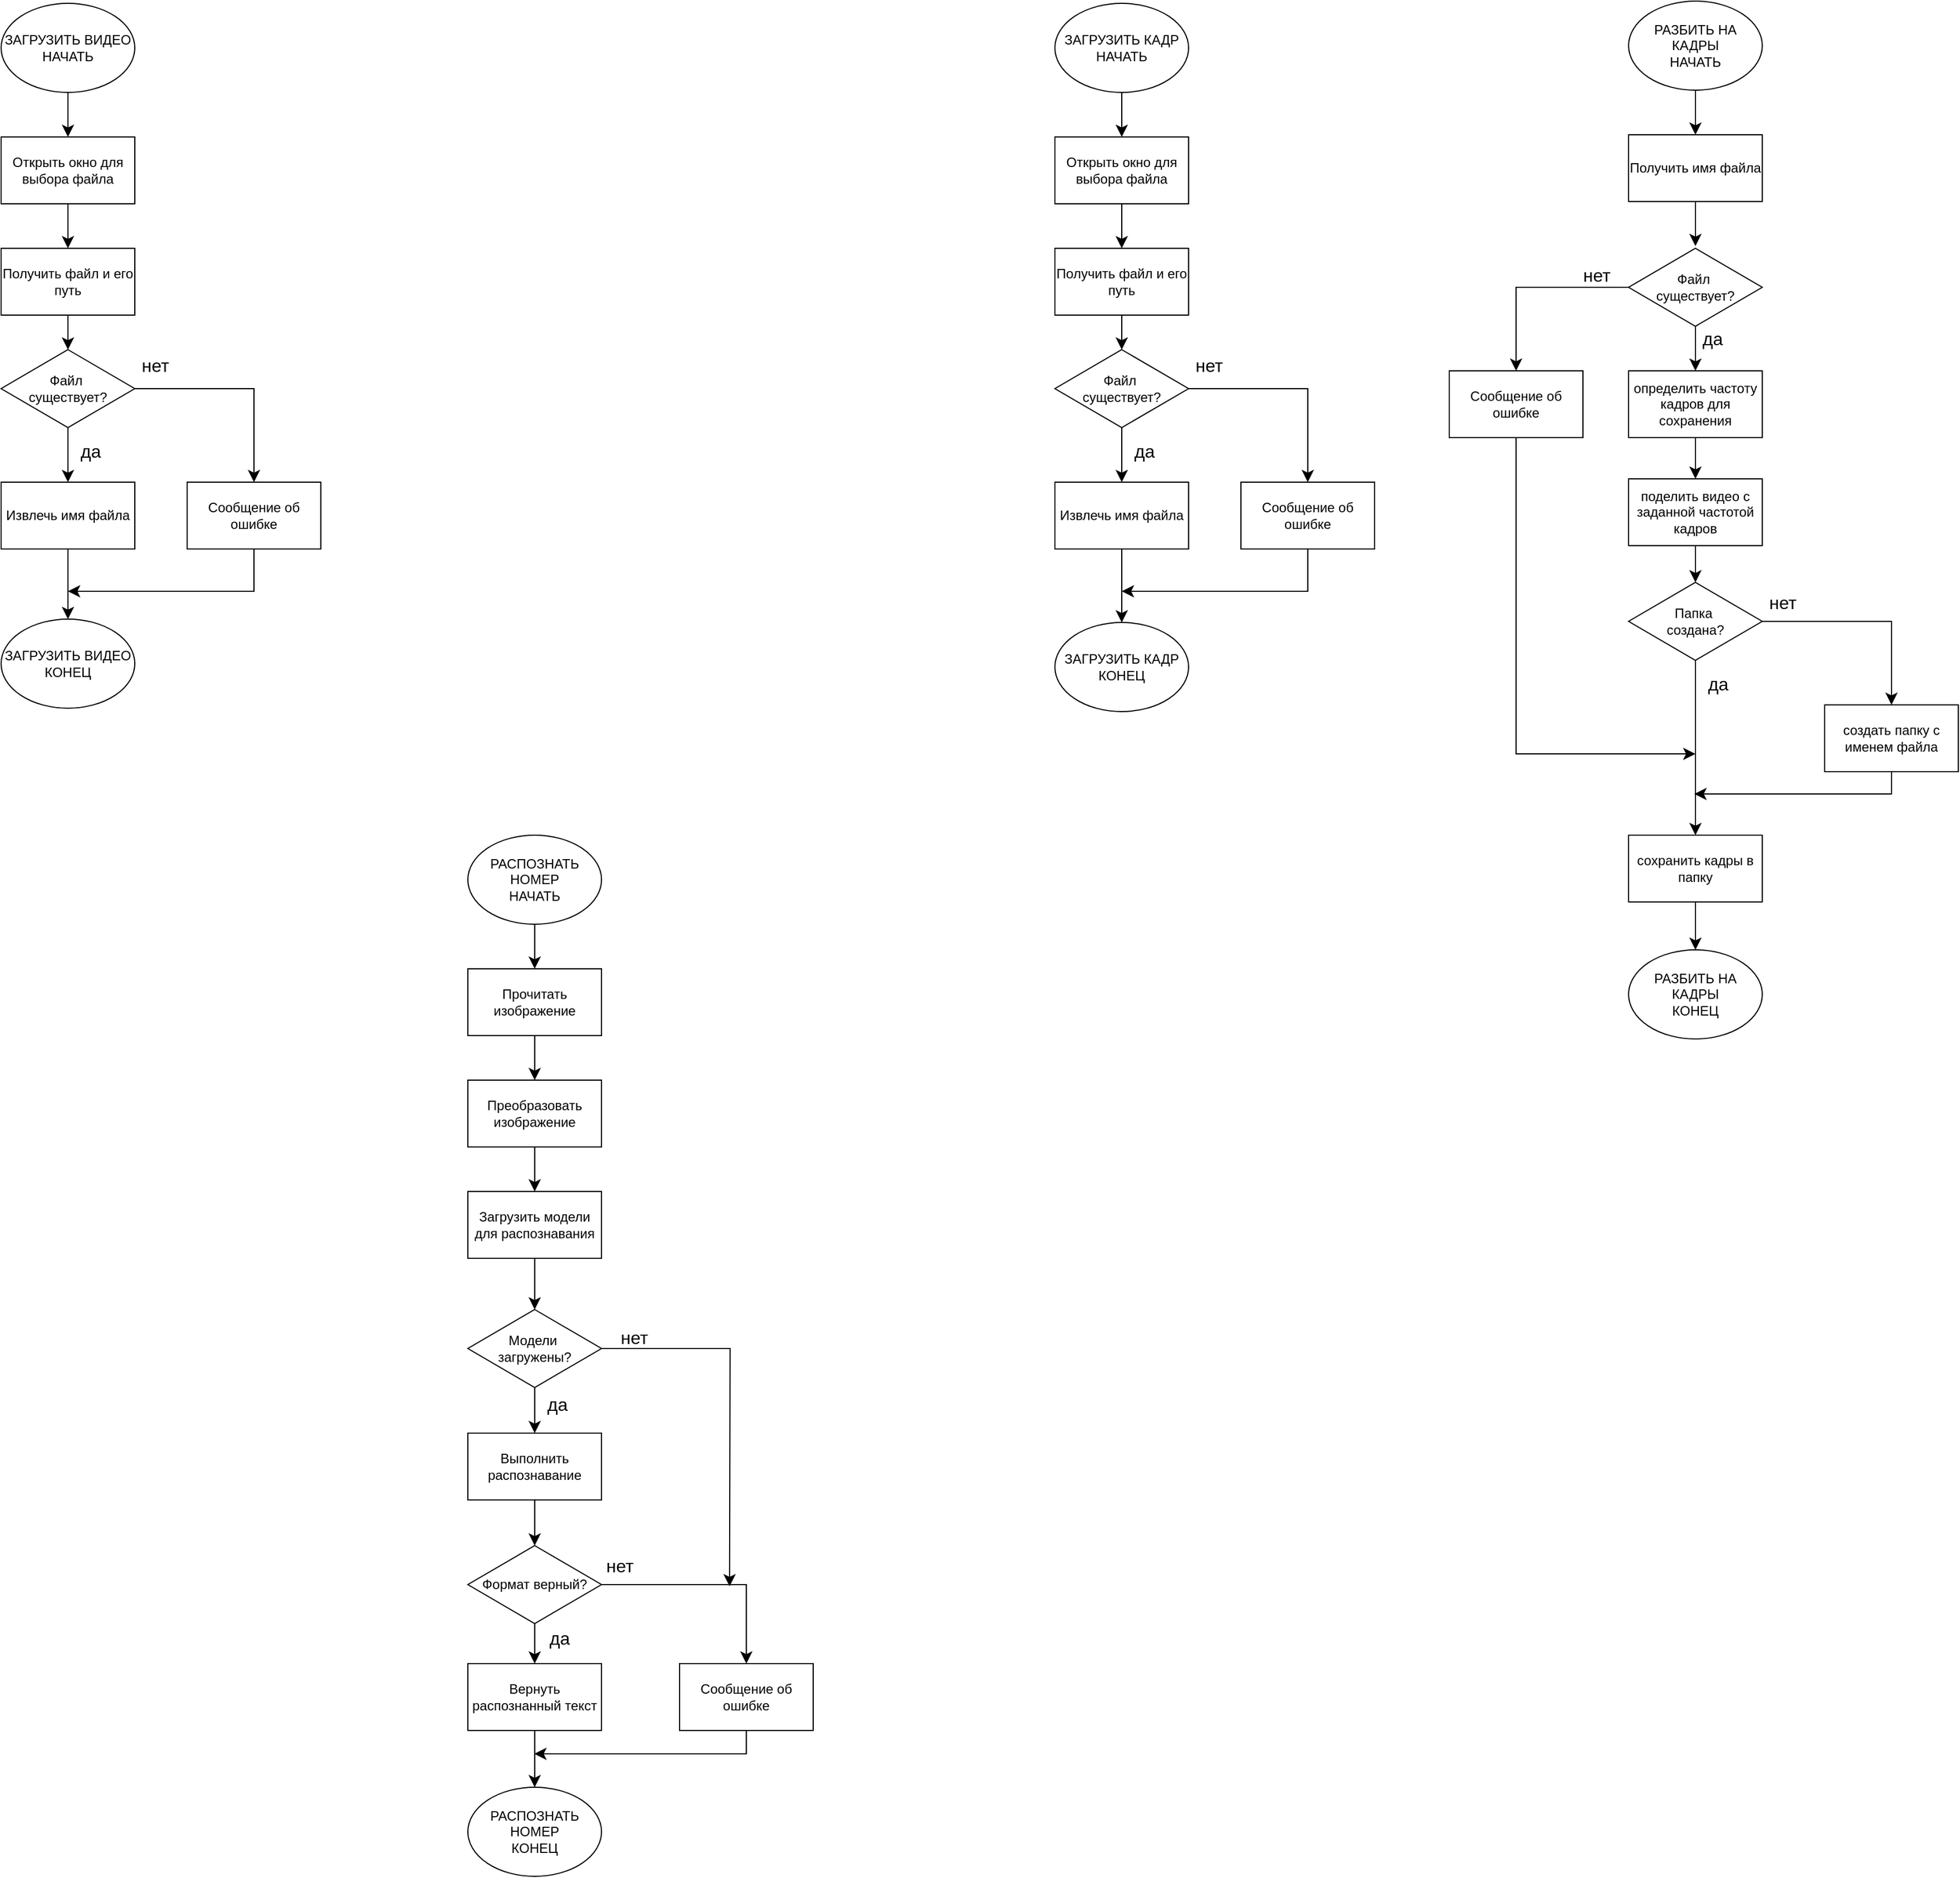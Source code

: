 <mxfile version="24.5.0" type="device">
  <diagram name="Страница — 1" id="BqWgfGIY5S49aRB-oTf3">
    <mxGraphModel dx="2231" dy="1278" grid="0" gridSize="10" guides="1" tooltips="1" connect="1" arrows="1" fold="1" page="0" pageScale="1" pageWidth="827" pageHeight="1169" math="0" shadow="0">
      <root>
        <mxCell id="0" />
        <mxCell id="1" parent="0" />
        <mxCell id="empaZ3o3oj93WoTTIQtv-4" style="edgeStyle=none;curved=1;rounded=0;orthogonalLoop=1;jettySize=auto;html=1;exitX=0.5;exitY=1;exitDx=0;exitDy=0;entryX=0.5;entryY=0;entryDx=0;entryDy=0;fontSize=12;startSize=8;endSize=8;" parent="1" source="empaZ3o3oj93WoTTIQtv-1" target="empaZ3o3oj93WoTTIQtv-3" edge="1">
          <mxGeometry relative="1" as="geometry" />
        </mxCell>
        <mxCell id="empaZ3o3oj93WoTTIQtv-1" value="&lt;div&gt;ЗАГРУЗИТЬ ВИДЕО&lt;/div&gt;НАЧАТЬ" style="ellipse;whiteSpace=wrap;html=1;" parent="1" vertex="1">
          <mxGeometry x="-447" y="-77" width="120" height="80" as="geometry" />
        </mxCell>
        <mxCell id="empaZ3o3oj93WoTTIQtv-6" style="edgeStyle=none;curved=1;rounded=0;orthogonalLoop=1;jettySize=auto;html=1;exitX=0.5;exitY=1;exitDx=0;exitDy=0;entryX=0.5;entryY=0;entryDx=0;entryDy=0;fontSize=12;startSize=8;endSize=8;" parent="1" source="empaZ3o3oj93WoTTIQtv-3" target="empaZ3o3oj93WoTTIQtv-5" edge="1">
          <mxGeometry relative="1" as="geometry" />
        </mxCell>
        <mxCell id="empaZ3o3oj93WoTTIQtv-3" value="Открыть окно для выбора файла" style="rounded=0;whiteSpace=wrap;html=1;" parent="1" vertex="1">
          <mxGeometry x="-447" y="43" width="120" height="60" as="geometry" />
        </mxCell>
        <mxCell id="ScUZZCLUGJ2AbL902FA6-2" style="edgeStyle=none;curved=1;rounded=0;orthogonalLoop=1;jettySize=auto;html=1;exitX=0.5;exitY=1;exitDx=0;exitDy=0;fontSize=12;startSize=8;endSize=8;" edge="1" parent="1" source="empaZ3o3oj93WoTTIQtv-5" target="ScUZZCLUGJ2AbL902FA6-1">
          <mxGeometry relative="1" as="geometry" />
        </mxCell>
        <mxCell id="empaZ3o3oj93WoTTIQtv-5" value="Получить файл и его путь" style="rounded=0;whiteSpace=wrap;html=1;" parent="1" vertex="1">
          <mxGeometry x="-447" y="143" width="120" height="60" as="geometry" />
        </mxCell>
        <mxCell id="empaZ3o3oj93WoTTIQtv-10" style="edgeStyle=none;curved=1;rounded=0;orthogonalLoop=1;jettySize=auto;html=1;exitX=0.5;exitY=1;exitDx=0;exitDy=0;entryX=0.5;entryY=0;entryDx=0;entryDy=0;fontSize=12;startSize=8;endSize=8;" parent="1" source="empaZ3o3oj93WoTTIQtv-7" target="empaZ3o3oj93WoTTIQtv-9" edge="1">
          <mxGeometry relative="1" as="geometry" />
        </mxCell>
        <mxCell id="empaZ3o3oj93WoTTIQtv-7" value="Извлечь имя файла" style="rounded=0;whiteSpace=wrap;html=1;" parent="1" vertex="1">
          <mxGeometry x="-447" y="353" width="120" height="60" as="geometry" />
        </mxCell>
        <mxCell id="empaZ3o3oj93WoTTIQtv-9" value="&lt;div&gt;ЗАГРУЗИТЬ ВИДЕО&lt;br&gt;КОНЕЦ&lt;/div&gt;" style="ellipse;whiteSpace=wrap;html=1;" parent="1" vertex="1">
          <mxGeometry x="-447" y="476" width="120" height="80" as="geometry" />
        </mxCell>
        <mxCell id="empaZ3o3oj93WoTTIQtv-11" style="edgeStyle=none;curved=1;rounded=0;orthogonalLoop=1;jettySize=auto;html=1;exitX=0.5;exitY=1;exitDx=0;exitDy=0;entryX=0.5;entryY=0;entryDx=0;entryDy=0;fontSize=12;startSize=8;endSize=8;" parent="1" source="empaZ3o3oj93WoTTIQtv-12" target="empaZ3o3oj93WoTTIQtv-14" edge="1">
          <mxGeometry relative="1" as="geometry" />
        </mxCell>
        <mxCell id="empaZ3o3oj93WoTTIQtv-12" value="&lt;div&gt;РАЗБИТЬ НА КАДРЫ&lt;/div&gt;НАЧАТЬ" style="ellipse;whiteSpace=wrap;html=1;" parent="1" vertex="1">
          <mxGeometry x="1014" y="-79" width="120" height="80" as="geometry" />
        </mxCell>
        <mxCell id="empaZ3o3oj93WoTTIQtv-13" style="edgeStyle=none;curved=1;rounded=0;orthogonalLoop=1;jettySize=auto;html=1;exitX=0.5;exitY=1;exitDx=0;exitDy=0;entryX=0.5;entryY=0;entryDx=0;entryDy=0;fontSize=12;startSize=8;endSize=8;" parent="1" source="empaZ3o3oj93WoTTIQtv-14" edge="1">
          <mxGeometry relative="1" as="geometry">
            <mxPoint x="1074" y="141" as="targetPoint" />
          </mxGeometry>
        </mxCell>
        <mxCell id="empaZ3o3oj93WoTTIQtv-14" value="Получить имя файла" style="rounded=0;whiteSpace=wrap;html=1;" parent="1" vertex="1">
          <mxGeometry x="1014" y="41" width="120" height="60" as="geometry" />
        </mxCell>
        <mxCell id="empaZ3o3oj93WoTTIQtv-35" style="edgeStyle=none;curved=1;rounded=0;orthogonalLoop=1;jettySize=auto;html=1;exitX=0.5;exitY=1;exitDx=0;exitDy=0;entryX=0.5;entryY=0;entryDx=0;entryDy=0;fontSize=12;startSize=8;endSize=8;" parent="1" source="empaZ3o3oj93WoTTIQtv-36" edge="1">
          <mxGeometry relative="1" as="geometry">
            <mxPoint x="559" y="43" as="targetPoint" />
          </mxGeometry>
        </mxCell>
        <mxCell id="empaZ3o3oj93WoTTIQtv-36" value="&lt;div&gt;ЗАГРУЗИТЬ КАДР&lt;/div&gt;НАЧАТЬ" style="ellipse;whiteSpace=wrap;html=1;" parent="1" vertex="1">
          <mxGeometry x="499" y="-77" width="120" height="80" as="geometry" />
        </mxCell>
        <mxCell id="empaZ3o3oj93WoTTIQtv-44" value="&lt;div&gt;ЗАГРУЗИТЬ КАДР&lt;/div&gt;&lt;div&gt;КОНЕЦ&lt;/div&gt;" style="ellipse;whiteSpace=wrap;html=1;" parent="1" vertex="1">
          <mxGeometry x="499" y="479" width="120" height="80" as="geometry" />
        </mxCell>
        <mxCell id="empaZ3o3oj93WoTTIQtv-46" style="edgeStyle=none;curved=1;rounded=0;orthogonalLoop=1;jettySize=auto;html=1;exitX=0.5;exitY=1;exitDx=0;exitDy=0;entryX=0.5;entryY=0;entryDx=0;entryDy=0;fontSize=12;startSize=8;endSize=8;" parent="1" target="empaZ3o3oj93WoTTIQtv-44" edge="1">
          <mxGeometry relative="1" as="geometry">
            <mxPoint x="559" y="403" as="sourcePoint" />
          </mxGeometry>
        </mxCell>
        <mxCell id="empaZ3o3oj93WoTTIQtv-47" style="edgeStyle=none;curved=1;rounded=0;orthogonalLoop=1;jettySize=auto;html=1;exitX=0.5;exitY=1;exitDx=0;exitDy=0;entryX=0.5;entryY=0;entryDx=0;entryDy=0;fontSize=12;startSize=8;endSize=8;" parent="1" source="empaZ3o3oj93WoTTIQtv-48" target="empaZ3o3oj93WoTTIQtv-50" edge="1">
          <mxGeometry relative="1" as="geometry" />
        </mxCell>
        <mxCell id="empaZ3o3oj93WoTTIQtv-48" value="&lt;div&gt;&lt;span style=&quot;background-color: initial;&quot;&gt;РАСПОЗНАТЬ НОМЕР&lt;/span&gt;&lt;/div&gt;&lt;div&gt;&lt;span style=&quot;background-color: initial;&quot;&gt;НАЧАТЬ&lt;/span&gt;&lt;/div&gt;" style="ellipse;whiteSpace=wrap;html=1;" parent="1" vertex="1">
          <mxGeometry x="-28" y="670" width="120" height="80" as="geometry" />
        </mxCell>
        <mxCell id="empaZ3o3oj93WoTTIQtv-49" style="edgeStyle=none;curved=1;rounded=0;orthogonalLoop=1;jettySize=auto;html=1;exitX=0.5;exitY=1;exitDx=0;exitDy=0;entryX=0.5;entryY=0;entryDx=0;entryDy=0;fontSize=12;startSize=8;endSize=8;" parent="1" source="empaZ3o3oj93WoTTIQtv-50" target="empaZ3o3oj93WoTTIQtv-51" edge="1">
          <mxGeometry relative="1" as="geometry" />
        </mxCell>
        <mxCell id="empaZ3o3oj93WoTTIQtv-50" value="Прочитать изображение" style="rounded=0;whiteSpace=wrap;html=1;" parent="1" vertex="1">
          <mxGeometry x="-28" y="790" width="120" height="60" as="geometry" />
        </mxCell>
        <mxCell id="empaZ3o3oj93WoTTIQtv-53" style="edgeStyle=none;curved=1;rounded=0;orthogonalLoop=1;jettySize=auto;html=1;exitX=0.5;exitY=1;exitDx=0;exitDy=0;entryX=0.5;entryY=0;entryDx=0;entryDy=0;fontSize=12;startSize=8;endSize=8;" parent="1" source="empaZ3o3oj93WoTTIQtv-51" target="empaZ3o3oj93WoTTIQtv-52" edge="1">
          <mxGeometry relative="1" as="geometry" />
        </mxCell>
        <mxCell id="empaZ3o3oj93WoTTIQtv-51" value="Преобразовать изображение" style="rounded=0;whiteSpace=wrap;html=1;" parent="1" vertex="1">
          <mxGeometry x="-28" y="890" width="120" height="60" as="geometry" />
        </mxCell>
        <mxCell id="ScUZZCLUGJ2AbL902FA6-45" style="edgeStyle=none;curved=1;rounded=0;orthogonalLoop=1;jettySize=auto;html=1;exitX=0.5;exitY=1;exitDx=0;exitDy=0;entryX=0.5;entryY=0;entryDx=0;entryDy=0;fontSize=12;startSize=8;endSize=8;" edge="1" parent="1" source="empaZ3o3oj93WoTTIQtv-52" target="ScUZZCLUGJ2AbL902FA6-44">
          <mxGeometry relative="1" as="geometry" />
        </mxCell>
        <mxCell id="empaZ3o3oj93WoTTIQtv-52" value="Загрузить модели для распознавания" style="rounded=0;whiteSpace=wrap;html=1;" parent="1" vertex="1">
          <mxGeometry x="-28" y="990" width="120" height="60" as="geometry" />
        </mxCell>
        <mxCell id="ScUZZCLUGJ2AbL902FA6-48" style="edgeStyle=none;curved=1;rounded=0;orthogonalLoop=1;jettySize=auto;html=1;exitX=0.5;exitY=1;exitDx=0;exitDy=0;fontSize=12;startSize=8;endSize=8;entryX=0.5;entryY=0;entryDx=0;entryDy=0;" edge="1" parent="1" source="empaZ3o3oj93WoTTIQtv-54" target="ScUZZCLUGJ2AbL902FA6-49">
          <mxGeometry relative="1" as="geometry">
            <mxPoint x="31.579" y="1309.557" as="targetPoint" />
          </mxGeometry>
        </mxCell>
        <mxCell id="empaZ3o3oj93WoTTIQtv-54" value="Выполнить распознавание" style="rounded=0;whiteSpace=wrap;html=1;" parent="1" vertex="1">
          <mxGeometry x="-28" y="1207" width="120" height="60" as="geometry" />
        </mxCell>
        <mxCell id="empaZ3o3oj93WoTTIQtv-59" style="edgeStyle=none;curved=1;rounded=0;orthogonalLoop=1;jettySize=auto;html=1;exitX=0.5;exitY=1;exitDx=0;exitDy=0;entryX=0.5;entryY=0;entryDx=0;entryDy=0;fontSize=12;startSize=8;endSize=8;" parent="1" source="empaZ3o3oj93WoTTIQtv-56" target="empaZ3o3oj93WoTTIQtv-58" edge="1">
          <mxGeometry relative="1" as="geometry" />
        </mxCell>
        <mxCell id="empaZ3o3oj93WoTTIQtv-56" value="Вернуть распознанный текст" style="rounded=0;whiteSpace=wrap;html=1;" parent="1" vertex="1">
          <mxGeometry x="-28" y="1414" width="120" height="60" as="geometry" />
        </mxCell>
        <mxCell id="empaZ3o3oj93WoTTIQtv-58" value="&lt;div&gt;&lt;span style=&quot;background-color: initial;&quot;&gt;РАСПОЗНАТЬ НОМЕР&lt;/span&gt;&lt;/div&gt;&lt;div&gt;КОНЕЦ&lt;/div&gt;" style="ellipse;whiteSpace=wrap;html=1;" parent="1" vertex="1">
          <mxGeometry x="-28" y="1525" width="120" height="80" as="geometry" />
        </mxCell>
        <mxCell id="ScUZZCLUGJ2AbL902FA6-3" style="edgeStyle=none;curved=1;rounded=0;orthogonalLoop=1;jettySize=auto;html=1;exitX=0.5;exitY=1;exitDx=0;exitDy=0;entryX=0.5;entryY=0;entryDx=0;entryDy=0;fontSize=12;startSize=8;endSize=8;" edge="1" parent="1" source="ScUZZCLUGJ2AbL902FA6-1" target="empaZ3o3oj93WoTTIQtv-7">
          <mxGeometry relative="1" as="geometry" />
        </mxCell>
        <mxCell id="ScUZZCLUGJ2AbL902FA6-7" style="edgeStyle=orthogonalEdgeStyle;rounded=0;orthogonalLoop=1;jettySize=auto;html=1;exitX=1;exitY=0.5;exitDx=0;exitDy=0;entryX=0.5;entryY=0;entryDx=0;entryDy=0;fontSize=12;startSize=8;endSize=8;" edge="1" parent="1" source="ScUZZCLUGJ2AbL902FA6-1" target="ScUZZCLUGJ2AbL902FA6-6">
          <mxGeometry relative="1" as="geometry" />
        </mxCell>
        <mxCell id="ScUZZCLUGJ2AbL902FA6-1" value="Файл&amp;nbsp;&lt;div&gt;существует?&lt;/div&gt;" style="rhombus;whiteSpace=wrap;html=1;" vertex="1" parent="1">
          <mxGeometry x="-447" y="234" width="120" height="70" as="geometry" />
        </mxCell>
        <mxCell id="ScUZZCLUGJ2AbL902FA6-4" value="да" style="text;html=1;align=center;verticalAlign=middle;resizable=0;points=[];autosize=1;strokeColor=none;fillColor=none;fontSize=16;" vertex="1" parent="1">
          <mxGeometry x="-385" y="309" width="36" height="31" as="geometry" />
        </mxCell>
        <mxCell id="ScUZZCLUGJ2AbL902FA6-10" style="edgeStyle=orthogonalEdgeStyle;rounded=0;orthogonalLoop=1;jettySize=auto;html=1;exitX=0.5;exitY=1;exitDx=0;exitDy=0;fontSize=12;startSize=8;endSize=8;" edge="1" parent="1" source="ScUZZCLUGJ2AbL902FA6-6">
          <mxGeometry relative="1" as="geometry">
            <mxPoint x="-387" y="451" as="targetPoint" />
            <Array as="points">
              <mxPoint x="-220" y="451" />
            </Array>
          </mxGeometry>
        </mxCell>
        <mxCell id="ScUZZCLUGJ2AbL902FA6-6" value="Сообщение об ошибке" style="rounded=0;whiteSpace=wrap;html=1;" vertex="1" parent="1">
          <mxGeometry x="-280" y="353" width="120" height="60" as="geometry" />
        </mxCell>
        <mxCell id="ScUZZCLUGJ2AbL902FA6-8" value="нет" style="text;html=1;align=center;verticalAlign=middle;resizable=0;points=[];autosize=1;strokeColor=none;fillColor=none;fontSize=16;" vertex="1" parent="1">
          <mxGeometry x="-331" y="232" width="43" height="31" as="geometry" />
        </mxCell>
        <mxCell id="ScUZZCLUGJ2AbL902FA6-13" style="edgeStyle=none;curved=1;rounded=0;orthogonalLoop=1;jettySize=auto;html=1;exitX=0.5;exitY=1;exitDx=0;exitDy=0;entryX=0.5;entryY=0;entryDx=0;entryDy=0;fontSize=12;startSize=8;endSize=8;" edge="1" parent="1" source="ScUZZCLUGJ2AbL902FA6-11" target="ScUZZCLUGJ2AbL902FA6-12">
          <mxGeometry relative="1" as="geometry" />
        </mxCell>
        <mxCell id="ScUZZCLUGJ2AbL902FA6-16" style="edgeStyle=orthogonalEdgeStyle;rounded=0;orthogonalLoop=1;jettySize=auto;html=1;exitX=0;exitY=0.5;exitDx=0;exitDy=0;entryX=0.5;entryY=0;entryDx=0;entryDy=0;fontSize=12;startSize=8;endSize=8;" edge="1" parent="1" source="ScUZZCLUGJ2AbL902FA6-11" target="ScUZZCLUGJ2AbL902FA6-15">
          <mxGeometry relative="1" as="geometry" />
        </mxCell>
        <mxCell id="ScUZZCLUGJ2AbL902FA6-11" value="Файл&amp;nbsp;&lt;div&gt;существует?&lt;/div&gt;" style="rhombus;whiteSpace=wrap;html=1;" vertex="1" parent="1">
          <mxGeometry x="1014" y="143" width="120" height="70" as="geometry" />
        </mxCell>
        <mxCell id="ScUZZCLUGJ2AbL902FA6-19" style="edgeStyle=none;curved=1;rounded=0;orthogonalLoop=1;jettySize=auto;html=1;exitX=0.5;exitY=1;exitDx=0;exitDy=0;fontSize=12;startSize=8;endSize=8;" edge="1" parent="1" source="ScUZZCLUGJ2AbL902FA6-12" target="ScUZZCLUGJ2AbL902FA6-18">
          <mxGeometry relative="1" as="geometry" />
        </mxCell>
        <mxCell id="ScUZZCLUGJ2AbL902FA6-12" value="определить частоту кадров для сохранения" style="rounded=0;whiteSpace=wrap;html=1;" vertex="1" parent="1">
          <mxGeometry x="1014" y="253" width="120" height="60" as="geometry" />
        </mxCell>
        <mxCell id="ScUZZCLUGJ2AbL902FA6-14" value="да" style="text;html=1;align=center;verticalAlign=middle;resizable=0;points=[];autosize=1;strokeColor=none;fillColor=none;fontSize=16;" vertex="1" parent="1">
          <mxGeometry x="1070.5" y="208.5" width="36" height="31" as="geometry" />
        </mxCell>
        <mxCell id="ScUZZCLUGJ2AbL902FA6-31" style="edgeStyle=orthogonalEdgeStyle;rounded=0;orthogonalLoop=1;jettySize=auto;html=1;exitX=0.5;exitY=1;exitDx=0;exitDy=0;fontSize=12;startSize=8;endSize=8;" edge="1" parent="1" source="ScUZZCLUGJ2AbL902FA6-15">
          <mxGeometry relative="1" as="geometry">
            <mxPoint x="1074" y="597" as="targetPoint" />
            <Array as="points">
              <mxPoint x="913" y="597" />
            </Array>
          </mxGeometry>
        </mxCell>
        <mxCell id="ScUZZCLUGJ2AbL902FA6-15" value="Сообщение об ошибке" style="rounded=0;whiteSpace=wrap;html=1;" vertex="1" parent="1">
          <mxGeometry x="853" y="253" width="120" height="60" as="geometry" />
        </mxCell>
        <mxCell id="ScUZZCLUGJ2AbL902FA6-17" value="нет" style="text;html=1;align=center;verticalAlign=middle;resizable=0;points=[];autosize=1;strokeColor=none;fillColor=none;fontSize=16;" vertex="1" parent="1">
          <mxGeometry x="963" y="151" width="43" height="31" as="geometry" />
        </mxCell>
        <mxCell id="ScUZZCLUGJ2AbL902FA6-21" style="edgeStyle=none;curved=1;rounded=0;orthogonalLoop=1;jettySize=auto;html=1;exitX=0.5;exitY=1;exitDx=0;exitDy=0;entryX=0.5;entryY=0;entryDx=0;entryDy=0;fontSize=12;startSize=8;endSize=8;" edge="1" parent="1" source="ScUZZCLUGJ2AbL902FA6-18" target="ScUZZCLUGJ2AbL902FA6-20">
          <mxGeometry relative="1" as="geometry" />
        </mxCell>
        <mxCell id="ScUZZCLUGJ2AbL902FA6-18" value="поделить видео с заданной частотой кадров" style="rounded=0;whiteSpace=wrap;html=1;" vertex="1" parent="1">
          <mxGeometry x="1014" y="350" width="120" height="60" as="geometry" />
        </mxCell>
        <mxCell id="ScUZZCLUGJ2AbL902FA6-23" style="edgeStyle=orthogonalEdgeStyle;rounded=0;orthogonalLoop=1;jettySize=auto;html=1;exitX=1;exitY=0.5;exitDx=0;exitDy=0;entryX=0.5;entryY=0;entryDx=0;entryDy=0;fontSize=12;startSize=8;endSize=8;" edge="1" parent="1" source="ScUZZCLUGJ2AbL902FA6-20" target="ScUZZCLUGJ2AbL902FA6-22">
          <mxGeometry relative="1" as="geometry" />
        </mxCell>
        <mxCell id="ScUZZCLUGJ2AbL902FA6-26" style="edgeStyle=none;curved=1;rounded=0;orthogonalLoop=1;jettySize=auto;html=1;exitX=0.5;exitY=1;exitDx=0;exitDy=0;entryX=0.5;entryY=0;entryDx=0;entryDy=0;fontSize=12;startSize=8;endSize=8;" edge="1" parent="1" source="ScUZZCLUGJ2AbL902FA6-20" target="ScUZZCLUGJ2AbL902FA6-25">
          <mxGeometry relative="1" as="geometry" />
        </mxCell>
        <mxCell id="ScUZZCLUGJ2AbL902FA6-20" value="Папка&amp;nbsp;&lt;div&gt;создана?&lt;/div&gt;" style="rhombus;whiteSpace=wrap;html=1;" vertex="1" parent="1">
          <mxGeometry x="1014" y="443" width="120" height="70" as="geometry" />
        </mxCell>
        <mxCell id="ScUZZCLUGJ2AbL902FA6-27" style="edgeStyle=orthogonalEdgeStyle;rounded=0;orthogonalLoop=1;jettySize=auto;html=1;exitX=0.5;exitY=1;exitDx=0;exitDy=0;fontSize=12;startSize=8;endSize=8;" edge="1" parent="1" source="ScUZZCLUGJ2AbL902FA6-22">
          <mxGeometry relative="1" as="geometry">
            <mxPoint x="1073" y="633" as="targetPoint" />
            <Array as="points">
              <mxPoint x="1250" y="633" />
            </Array>
          </mxGeometry>
        </mxCell>
        <mxCell id="ScUZZCLUGJ2AbL902FA6-22" value="создать папку с именем файла" style="rounded=0;whiteSpace=wrap;html=1;" vertex="1" parent="1">
          <mxGeometry x="1190" y="553" width="120" height="60" as="geometry" />
        </mxCell>
        <mxCell id="ScUZZCLUGJ2AbL902FA6-24" value="нет" style="text;html=1;align=center;verticalAlign=middle;resizable=0;points=[];autosize=1;strokeColor=none;fillColor=none;fontSize=16;" vertex="1" parent="1">
          <mxGeometry x="1130" y="445" width="43" height="31" as="geometry" />
        </mxCell>
        <mxCell id="ScUZZCLUGJ2AbL902FA6-30" style="edgeStyle=none;curved=1;rounded=0;orthogonalLoop=1;jettySize=auto;html=1;exitX=0.5;exitY=1;exitDx=0;exitDy=0;entryX=0.5;entryY=0;entryDx=0;entryDy=0;fontSize=12;startSize=8;endSize=8;" edge="1" parent="1" source="ScUZZCLUGJ2AbL902FA6-25" target="ScUZZCLUGJ2AbL902FA6-29">
          <mxGeometry relative="1" as="geometry" />
        </mxCell>
        <mxCell id="ScUZZCLUGJ2AbL902FA6-25" value="сохранить кадры в папку" style="rounded=0;whiteSpace=wrap;html=1;" vertex="1" parent="1">
          <mxGeometry x="1014" y="670" width="120" height="60" as="geometry" />
        </mxCell>
        <mxCell id="ScUZZCLUGJ2AbL902FA6-28" value="да" style="text;html=1;align=center;verticalAlign=middle;resizable=0;points=[];autosize=1;strokeColor=none;fillColor=none;fontSize=16;" vertex="1" parent="1">
          <mxGeometry x="1076" y="518" width="36" height="31" as="geometry" />
        </mxCell>
        <mxCell id="ScUZZCLUGJ2AbL902FA6-29" value="&lt;div&gt;РАЗБИТЬ НА КАДРЫ&lt;br&gt;КОНЕЦ&lt;/div&gt;" style="ellipse;whiteSpace=wrap;html=1;" vertex="1" parent="1">
          <mxGeometry x="1014" y="773" width="120" height="80" as="geometry" />
        </mxCell>
        <mxCell id="ScUZZCLUGJ2AbL902FA6-32" style="edgeStyle=none;curved=1;rounded=0;orthogonalLoop=1;jettySize=auto;html=1;exitX=0.5;exitY=1;exitDx=0;exitDy=0;entryX=0.5;entryY=0;entryDx=0;entryDy=0;fontSize=12;startSize=8;endSize=8;" edge="1" parent="1" source="ScUZZCLUGJ2AbL902FA6-33" target="ScUZZCLUGJ2AbL902FA6-35">
          <mxGeometry relative="1" as="geometry" />
        </mxCell>
        <mxCell id="ScUZZCLUGJ2AbL902FA6-33" value="Открыть окно для выбора файла" style="rounded=0;whiteSpace=wrap;html=1;" vertex="1" parent="1">
          <mxGeometry x="499" y="43" width="120" height="60" as="geometry" />
        </mxCell>
        <mxCell id="ScUZZCLUGJ2AbL902FA6-34" style="edgeStyle=none;curved=1;rounded=0;orthogonalLoop=1;jettySize=auto;html=1;exitX=0.5;exitY=1;exitDx=0;exitDy=0;fontSize=12;startSize=8;endSize=8;" edge="1" parent="1" source="ScUZZCLUGJ2AbL902FA6-35" target="ScUZZCLUGJ2AbL902FA6-39">
          <mxGeometry relative="1" as="geometry" />
        </mxCell>
        <mxCell id="ScUZZCLUGJ2AbL902FA6-35" value="Получить файл и его путь" style="rounded=0;whiteSpace=wrap;html=1;" vertex="1" parent="1">
          <mxGeometry x="499" y="143" width="120" height="60" as="geometry" />
        </mxCell>
        <mxCell id="ScUZZCLUGJ2AbL902FA6-36" value="Извлечь имя файла" style="rounded=0;whiteSpace=wrap;html=1;" vertex="1" parent="1">
          <mxGeometry x="499" y="353" width="120" height="60" as="geometry" />
        </mxCell>
        <mxCell id="ScUZZCLUGJ2AbL902FA6-37" style="edgeStyle=none;curved=1;rounded=0;orthogonalLoop=1;jettySize=auto;html=1;exitX=0.5;exitY=1;exitDx=0;exitDy=0;entryX=0.5;entryY=0;entryDx=0;entryDy=0;fontSize=12;startSize=8;endSize=8;" edge="1" parent="1" source="ScUZZCLUGJ2AbL902FA6-39" target="ScUZZCLUGJ2AbL902FA6-36">
          <mxGeometry relative="1" as="geometry" />
        </mxCell>
        <mxCell id="ScUZZCLUGJ2AbL902FA6-38" style="edgeStyle=orthogonalEdgeStyle;rounded=0;orthogonalLoop=1;jettySize=auto;html=1;exitX=1;exitY=0.5;exitDx=0;exitDy=0;entryX=0.5;entryY=0;entryDx=0;entryDy=0;fontSize=12;startSize=8;endSize=8;" edge="1" parent="1" source="ScUZZCLUGJ2AbL902FA6-39" target="ScUZZCLUGJ2AbL902FA6-42">
          <mxGeometry relative="1" as="geometry" />
        </mxCell>
        <mxCell id="ScUZZCLUGJ2AbL902FA6-39" value="Файл&amp;nbsp;&lt;div&gt;существует?&lt;/div&gt;" style="rhombus;whiteSpace=wrap;html=1;" vertex="1" parent="1">
          <mxGeometry x="499" y="234" width="120" height="70" as="geometry" />
        </mxCell>
        <mxCell id="ScUZZCLUGJ2AbL902FA6-40" value="да" style="text;html=1;align=center;verticalAlign=middle;resizable=0;points=[];autosize=1;strokeColor=none;fillColor=none;fontSize=16;" vertex="1" parent="1">
          <mxGeometry x="561" y="309" width="36" height="31" as="geometry" />
        </mxCell>
        <mxCell id="ScUZZCLUGJ2AbL902FA6-41" style="edgeStyle=orthogonalEdgeStyle;rounded=0;orthogonalLoop=1;jettySize=auto;html=1;exitX=0.5;exitY=1;exitDx=0;exitDy=0;fontSize=12;startSize=8;endSize=8;" edge="1" parent="1" source="ScUZZCLUGJ2AbL902FA6-42">
          <mxGeometry relative="1" as="geometry">
            <mxPoint x="559" y="451" as="targetPoint" />
            <Array as="points">
              <mxPoint x="726" y="451" />
            </Array>
          </mxGeometry>
        </mxCell>
        <mxCell id="ScUZZCLUGJ2AbL902FA6-42" value="Сообщение об ошибке" style="rounded=0;whiteSpace=wrap;html=1;" vertex="1" parent="1">
          <mxGeometry x="666" y="353" width="120" height="60" as="geometry" />
        </mxCell>
        <mxCell id="ScUZZCLUGJ2AbL902FA6-43" value="нет" style="text;html=1;align=center;verticalAlign=middle;resizable=0;points=[];autosize=1;strokeColor=none;fillColor=none;fontSize=16;" vertex="1" parent="1">
          <mxGeometry x="615" y="232" width="43" height="31" as="geometry" />
        </mxCell>
        <mxCell id="ScUZZCLUGJ2AbL902FA6-46" style="edgeStyle=none;curved=1;rounded=0;orthogonalLoop=1;jettySize=auto;html=1;exitX=0.5;exitY=1;exitDx=0;exitDy=0;entryX=0.5;entryY=0;entryDx=0;entryDy=0;fontSize=12;startSize=8;endSize=8;" edge="1" parent="1" source="ScUZZCLUGJ2AbL902FA6-44" target="empaZ3o3oj93WoTTIQtv-54">
          <mxGeometry relative="1" as="geometry" />
        </mxCell>
        <mxCell id="ScUZZCLUGJ2AbL902FA6-55" style="edgeStyle=orthogonalEdgeStyle;rounded=0;orthogonalLoop=1;jettySize=auto;html=1;exitX=1;exitY=0.5;exitDx=0;exitDy=0;fontSize=12;startSize=8;endSize=8;" edge="1" parent="1" source="ScUZZCLUGJ2AbL902FA6-44">
          <mxGeometry relative="1" as="geometry">
            <mxPoint x="206.912" y="1344.575" as="targetPoint" />
            <mxPoint x="92" y="1160" as="sourcePoint" />
          </mxGeometry>
        </mxCell>
        <mxCell id="ScUZZCLUGJ2AbL902FA6-44" value="Модели&amp;nbsp;&lt;div&gt;загружены?&lt;/div&gt;" style="rhombus;whiteSpace=wrap;html=1;" vertex="1" parent="1">
          <mxGeometry x="-28" y="1096" width="120" height="70" as="geometry" />
        </mxCell>
        <mxCell id="ScUZZCLUGJ2AbL902FA6-47" value="да" style="text;html=1;align=center;verticalAlign=middle;resizable=0;points=[];autosize=1;strokeColor=none;fillColor=none;fontSize=16;" vertex="1" parent="1">
          <mxGeometry x="33.5" y="1165.5" width="36" height="31" as="geometry" />
        </mxCell>
        <mxCell id="ScUZZCLUGJ2AbL902FA6-50" style="edgeStyle=none;curved=1;rounded=0;orthogonalLoop=1;jettySize=auto;html=1;exitX=0.5;exitY=1;exitDx=0;exitDy=0;fontSize=12;startSize=8;endSize=8;" edge="1" parent="1" source="ScUZZCLUGJ2AbL902FA6-49" target="empaZ3o3oj93WoTTIQtv-56">
          <mxGeometry relative="1" as="geometry" />
        </mxCell>
        <mxCell id="ScUZZCLUGJ2AbL902FA6-53" style="edgeStyle=orthogonalEdgeStyle;rounded=0;orthogonalLoop=1;jettySize=auto;html=1;exitX=1;exitY=0.5;exitDx=0;exitDy=0;entryX=0.5;entryY=0;entryDx=0;entryDy=0;fontSize=12;startSize=8;endSize=8;" edge="1" parent="1" source="ScUZZCLUGJ2AbL902FA6-49" target="ScUZZCLUGJ2AbL902FA6-52">
          <mxGeometry relative="1" as="geometry" />
        </mxCell>
        <mxCell id="ScUZZCLUGJ2AbL902FA6-49" value="Формат верный?" style="rhombus;whiteSpace=wrap;html=1;" vertex="1" parent="1">
          <mxGeometry x="-28" y="1308" width="120" height="70" as="geometry" />
        </mxCell>
        <mxCell id="ScUZZCLUGJ2AbL902FA6-51" value="да" style="text;html=1;align=center;verticalAlign=middle;resizable=0;points=[];autosize=1;strokeColor=none;fillColor=none;fontSize=16;" vertex="1" parent="1">
          <mxGeometry x="35.5" y="1375.5" width="36" height="31" as="geometry" />
        </mxCell>
        <mxCell id="ScUZZCLUGJ2AbL902FA6-57" style="edgeStyle=orthogonalEdgeStyle;rounded=0;orthogonalLoop=1;jettySize=auto;html=1;exitX=0.5;exitY=1;exitDx=0;exitDy=0;fontSize=12;startSize=8;endSize=8;" edge="1" parent="1" source="ScUZZCLUGJ2AbL902FA6-52">
          <mxGeometry relative="1" as="geometry">
            <mxPoint x="31.555" y="1495.282" as="targetPoint" />
            <Array as="points">
              <mxPoint x="222" y="1495" />
              <mxPoint x="32" y="1495" />
            </Array>
          </mxGeometry>
        </mxCell>
        <mxCell id="ScUZZCLUGJ2AbL902FA6-52" value="Сообщение об ошибке" style="rounded=0;whiteSpace=wrap;html=1;" vertex="1" parent="1">
          <mxGeometry x="162" y="1414" width="120" height="60" as="geometry" />
        </mxCell>
        <mxCell id="ScUZZCLUGJ2AbL902FA6-54" value="нет" style="text;html=1;align=center;verticalAlign=middle;resizable=0;points=[];autosize=1;strokeColor=none;fillColor=none;fontSize=16;" vertex="1" parent="1">
          <mxGeometry x="86.5" y="1310.5" width="43" height="31" as="geometry" />
        </mxCell>
        <mxCell id="ScUZZCLUGJ2AbL902FA6-56" value="нет" style="text;html=1;align=center;verticalAlign=middle;resizable=0;points=[];autosize=1;strokeColor=none;fillColor=none;fontSize=16;" vertex="1" parent="1">
          <mxGeometry x="99" y="1105" width="43" height="31" as="geometry" />
        </mxCell>
      </root>
    </mxGraphModel>
  </diagram>
</mxfile>
